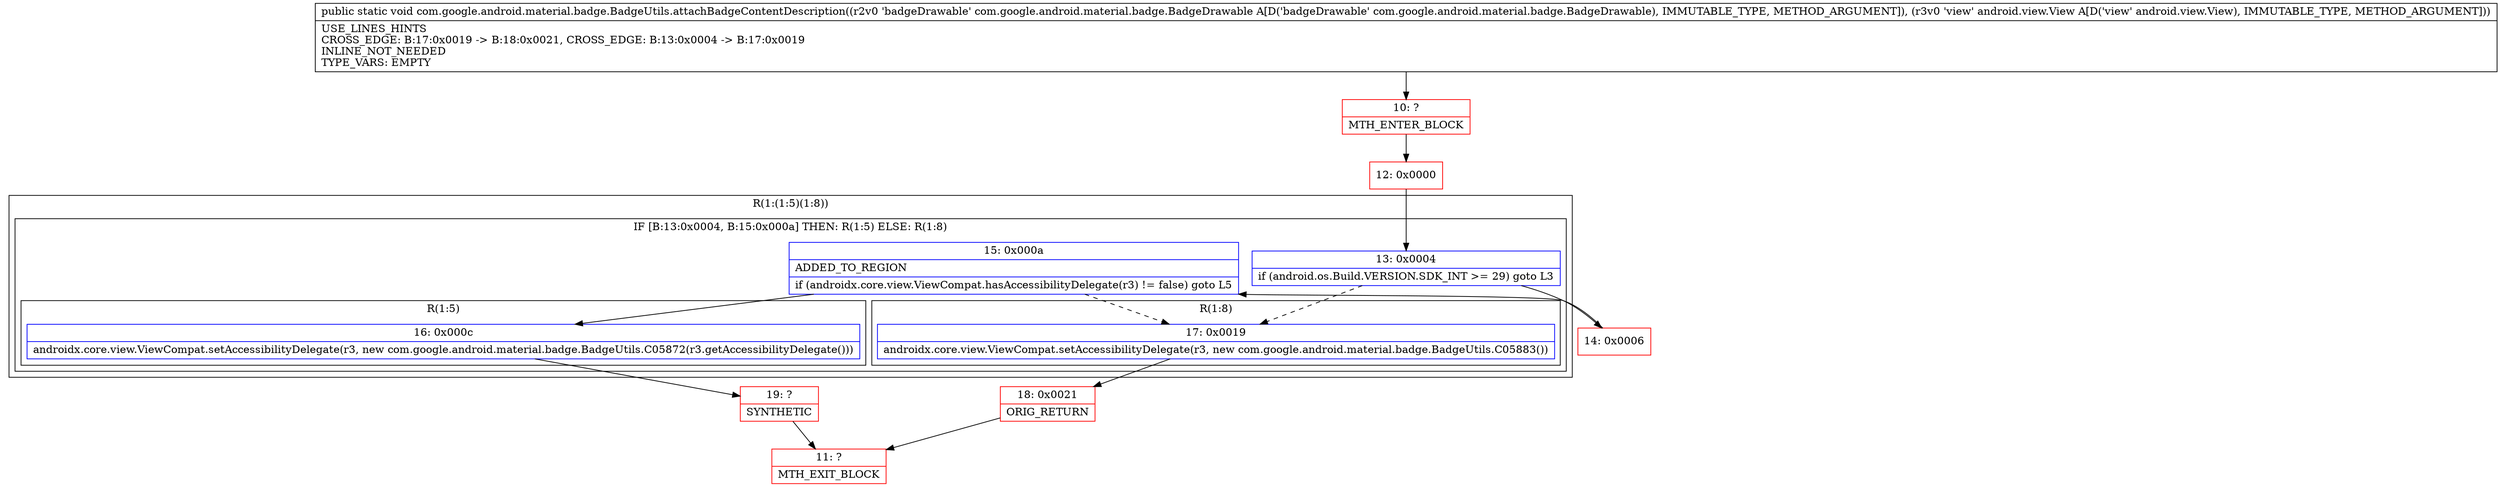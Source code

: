 digraph "CFG forcom.google.android.material.badge.BadgeUtils.attachBadgeContentDescription(Lcom\/google\/android\/material\/badge\/BadgeDrawable;Landroid\/view\/View;)V" {
subgraph cluster_Region_1207081853 {
label = "R(1:(1:5)(1:8))";
node [shape=record,color=blue];
subgraph cluster_IfRegion_625210792 {
label = "IF [B:13:0x0004, B:15:0x000a] THEN: R(1:5) ELSE: R(1:8)";
node [shape=record,color=blue];
Node_13 [shape=record,label="{13\:\ 0x0004|if (android.os.Build.VERSION.SDK_INT \>= 29) goto L3\l}"];
Node_15 [shape=record,label="{15\:\ 0x000a|ADDED_TO_REGION\l|if (androidx.core.view.ViewCompat.hasAccessibilityDelegate(r3) != false) goto L5\l}"];
subgraph cluster_Region_68757616 {
label = "R(1:5)";
node [shape=record,color=blue];
Node_16 [shape=record,label="{16\:\ 0x000c|androidx.core.view.ViewCompat.setAccessibilityDelegate(r3, new com.google.android.material.badge.BadgeUtils.C05872(r3.getAccessibilityDelegate()))\l}"];
}
subgraph cluster_Region_267416872 {
label = "R(1:8)";
node [shape=record,color=blue];
Node_17 [shape=record,label="{17\:\ 0x0019|androidx.core.view.ViewCompat.setAccessibilityDelegate(r3, new com.google.android.material.badge.BadgeUtils.C05883())\l}"];
}
}
}
Node_10 [shape=record,color=red,label="{10\:\ ?|MTH_ENTER_BLOCK\l}"];
Node_12 [shape=record,color=red,label="{12\:\ 0x0000}"];
Node_14 [shape=record,color=red,label="{14\:\ 0x0006}"];
Node_19 [shape=record,color=red,label="{19\:\ ?|SYNTHETIC\l}"];
Node_11 [shape=record,color=red,label="{11\:\ ?|MTH_EXIT_BLOCK\l}"];
Node_18 [shape=record,color=red,label="{18\:\ 0x0021|ORIG_RETURN\l}"];
MethodNode[shape=record,label="{public static void com.google.android.material.badge.BadgeUtils.attachBadgeContentDescription((r2v0 'badgeDrawable' com.google.android.material.badge.BadgeDrawable A[D('badgeDrawable' com.google.android.material.badge.BadgeDrawable), IMMUTABLE_TYPE, METHOD_ARGUMENT]), (r3v0 'view' android.view.View A[D('view' android.view.View), IMMUTABLE_TYPE, METHOD_ARGUMENT]))  | USE_LINES_HINTS\lCROSS_EDGE: B:17:0x0019 \-\> B:18:0x0021, CROSS_EDGE: B:13:0x0004 \-\> B:17:0x0019\lINLINE_NOT_NEEDED\lTYPE_VARS: EMPTY\l}"];
MethodNode -> Node_10;Node_13 -> Node_14;
Node_13 -> Node_17[style=dashed];
Node_15 -> Node_16;
Node_15 -> Node_17[style=dashed];
Node_16 -> Node_19;
Node_17 -> Node_18;
Node_10 -> Node_12;
Node_12 -> Node_13;
Node_14 -> Node_15;
Node_19 -> Node_11;
Node_18 -> Node_11;
}

